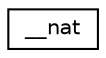 digraph "Graphical Class Hierarchy"
{
  edge [fontname="Helvetica",fontsize="10",labelfontname="Helvetica",labelfontsize="10"];
  node [fontname="Helvetica",fontsize="10",shape=record];
  rankdir="LR";
  Node1 [label="__nat",height=0.2,width=0.4,color="black", fillcolor="white", style="filled",URL="$struct____nat.xhtml"];
}
